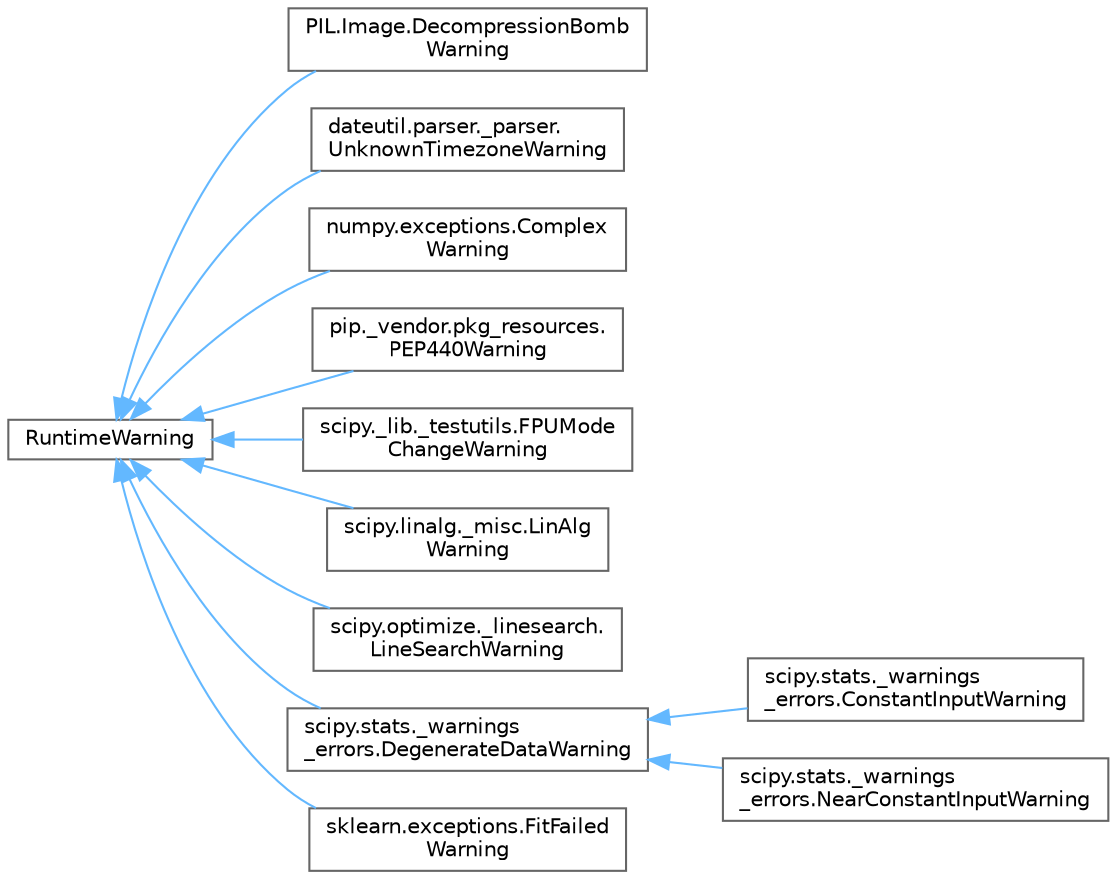 digraph "Graphical Class Hierarchy"
{
 // LATEX_PDF_SIZE
  bgcolor="transparent";
  edge [fontname=Helvetica,fontsize=10,labelfontname=Helvetica,labelfontsize=10];
  node [fontname=Helvetica,fontsize=10,shape=box,height=0.2,width=0.4];
  rankdir="LR";
  Node0 [id="Node000000",label="RuntimeWarning",height=0.2,width=0.4,color="grey40", fillcolor="white", style="filled",URL="$d5/d23/classRuntimeWarning.html",tooltip=" "];
  Node0 -> Node1 [id="edge5009_Node000000_Node000001",dir="back",color="steelblue1",style="solid",tooltip=" "];
  Node1 [id="Node000001",label="PIL.Image.DecompressionBomb\lWarning",height=0.2,width=0.4,color="grey40", fillcolor="white", style="filled",URL="$da/db2/classPIL_1_1Image_1_1DecompressionBombWarning.html",tooltip=" "];
  Node0 -> Node2 [id="edge5010_Node000000_Node000002",dir="back",color="steelblue1",style="solid",tooltip=" "];
  Node2 [id="Node000002",label="dateutil.parser._parser.\lUnknownTimezoneWarning",height=0.2,width=0.4,color="grey40", fillcolor="white", style="filled",URL="$dd/d0e/classdateutil_1_1parser_1_1__parser_1_1UnknownTimezoneWarning.html",tooltip=" "];
  Node0 -> Node3 [id="edge5011_Node000000_Node000003",dir="back",color="steelblue1",style="solid",tooltip=" "];
  Node3 [id="Node000003",label="numpy.exceptions.Complex\lWarning",height=0.2,width=0.4,color="grey40", fillcolor="white", style="filled",URL="$d8/d3b/classnumpy_1_1exceptions_1_1ComplexWarning.html",tooltip=" "];
  Node0 -> Node4 [id="edge5012_Node000000_Node000004",dir="back",color="steelblue1",style="solid",tooltip=" "];
  Node4 [id="Node000004",label="pip._vendor.pkg_resources.\lPEP440Warning",height=0.2,width=0.4,color="grey40", fillcolor="white", style="filled",URL="$dd/d56/classpip_1_1__vendor_1_1pkg__resources_1_1PEP440Warning.html",tooltip=" "];
  Node0 -> Node5 [id="edge5013_Node000000_Node000005",dir="back",color="steelblue1",style="solid",tooltip=" "];
  Node5 [id="Node000005",label="scipy._lib._testutils.FPUMode\lChangeWarning",height=0.2,width=0.4,color="grey40", fillcolor="white", style="filled",URL="$d9/d6e/classscipy_1_1__lib_1_1__testutils_1_1FPUModeChangeWarning.html",tooltip=" "];
  Node0 -> Node6 [id="edge5014_Node000000_Node000006",dir="back",color="steelblue1",style="solid",tooltip=" "];
  Node6 [id="Node000006",label="scipy.linalg._misc.LinAlg\lWarning",height=0.2,width=0.4,color="grey40", fillcolor="white", style="filled",URL="$d2/d7f/classscipy_1_1linalg_1_1__misc_1_1LinAlgWarning.html",tooltip=" "];
  Node0 -> Node7 [id="edge5015_Node000000_Node000007",dir="back",color="steelblue1",style="solid",tooltip=" "];
  Node7 [id="Node000007",label="scipy.optimize._linesearch.\lLineSearchWarning",height=0.2,width=0.4,color="grey40", fillcolor="white", style="filled",URL="$d5/db9/classscipy_1_1optimize_1_1__linesearch_1_1LineSearchWarning.html",tooltip=" "];
  Node0 -> Node8 [id="edge5016_Node000000_Node000008",dir="back",color="steelblue1",style="solid",tooltip=" "];
  Node8 [id="Node000008",label="scipy.stats._warnings\l_errors.DegenerateDataWarning",height=0.2,width=0.4,color="grey40", fillcolor="white", style="filled",URL="$d1/d0e/classscipy_1_1stats_1_1__warnings__errors_1_1DegenerateDataWarning.html",tooltip=" "];
  Node8 -> Node9 [id="edge5017_Node000008_Node000009",dir="back",color="steelblue1",style="solid",tooltip=" "];
  Node9 [id="Node000009",label="scipy.stats._warnings\l_errors.ConstantInputWarning",height=0.2,width=0.4,color="grey40", fillcolor="white", style="filled",URL="$dd/da5/classscipy_1_1stats_1_1__warnings__errors_1_1ConstantInputWarning.html",tooltip=" "];
  Node8 -> Node10 [id="edge5018_Node000008_Node000010",dir="back",color="steelblue1",style="solid",tooltip=" "];
  Node10 [id="Node000010",label="scipy.stats._warnings\l_errors.NearConstantInputWarning",height=0.2,width=0.4,color="grey40", fillcolor="white", style="filled",URL="$de/d5e/classscipy_1_1stats_1_1__warnings__errors_1_1NearConstantInputWarning.html",tooltip=" "];
  Node0 -> Node11 [id="edge5019_Node000000_Node000011",dir="back",color="steelblue1",style="solid",tooltip=" "];
  Node11 [id="Node000011",label="sklearn.exceptions.FitFailed\lWarning",height=0.2,width=0.4,color="grey40", fillcolor="white", style="filled",URL="$da/d49/classsklearn_1_1exceptions_1_1FitFailedWarning.html",tooltip=" "];
}

